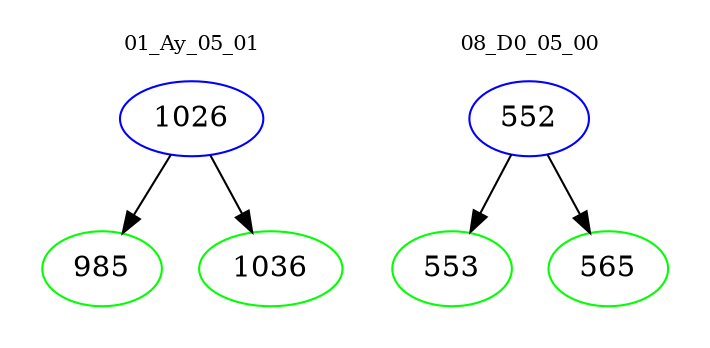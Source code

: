 digraph{
subgraph cluster_0 {
color = white
label = "01_Ay_05_01";
fontsize=10;
T0_1026 [label="1026", color="blue"]
T0_1026 -> T0_985 [color="black"]
T0_985 [label="985", color="green"]
T0_1026 -> T0_1036 [color="black"]
T0_1036 [label="1036", color="green"]
}
subgraph cluster_1 {
color = white
label = "08_D0_05_00";
fontsize=10;
T1_552 [label="552", color="blue"]
T1_552 -> T1_553 [color="black"]
T1_553 [label="553", color="green"]
T1_552 -> T1_565 [color="black"]
T1_565 [label="565", color="green"]
}
}
